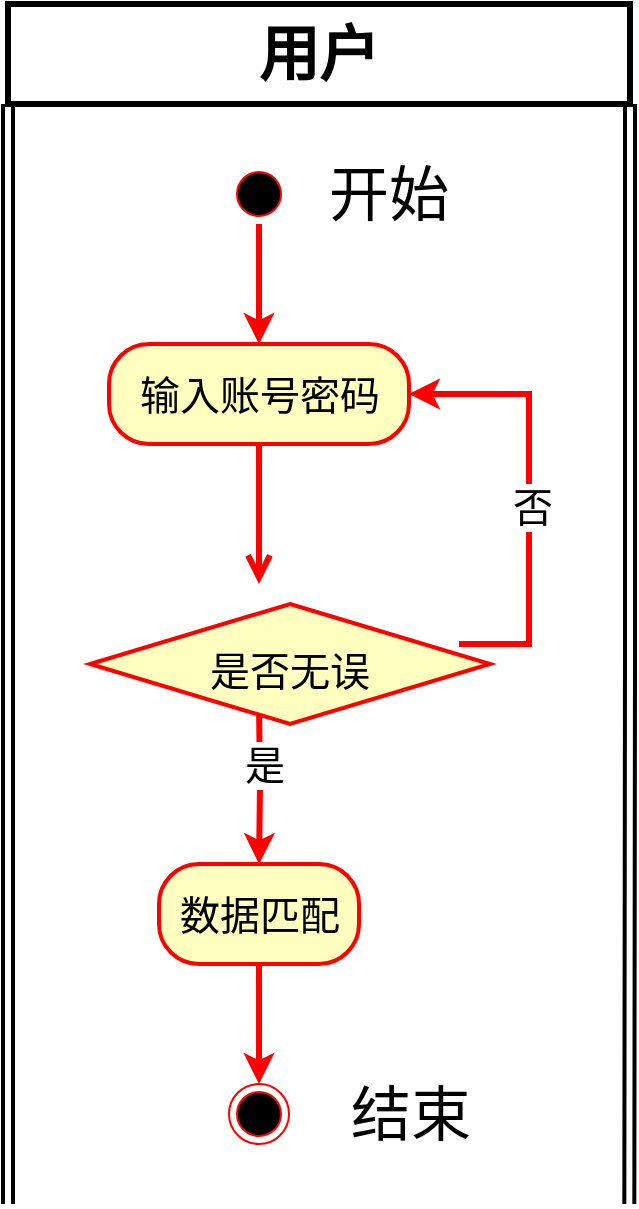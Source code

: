 <mxfile version="24.2.1" type="github">
  <diagram name="第 1 页" id="mR5ox36UCSY_BWb-18im">
    <mxGraphModel dx="1899" dy="1035" grid="1" gridSize="10" guides="1" tooltips="1" connect="1" arrows="1" fold="1" page="1" pageScale="1" pageWidth="400" pageHeight="700" math="0" shadow="0">
      <root>
        <mxCell id="0" />
        <mxCell id="1" parent="0" />
        <mxCell id="CG0-PKDct2mmUirEzO0q-8" style="edgeStyle=orthogonalEdgeStyle;rounded=0;orthogonalLoop=1;jettySize=auto;html=1;exitX=0;exitY=1;exitDx=0;exitDy=0;shape=link;strokeWidth=2;" parent="1" source="CG0-PKDct2mmUirEzO0q-2" edge="1">
          <mxGeometry relative="1" as="geometry">
            <mxPoint x="44" y="650" as="targetPoint" />
          </mxGeometry>
        </mxCell>
        <mxCell id="8hxjPQtYjokS3KxjAwWf-4" style="edgeStyle=orthogonalEdgeStyle;rounded=0;orthogonalLoop=1;jettySize=auto;html=1;exitX=1;exitY=1;exitDx=0;exitDy=0;strokeWidth=2;shape=link;" edge="1" parent="1" source="CG0-PKDct2mmUirEzO0q-2">
          <mxGeometry relative="1" as="geometry">
            <mxPoint x="354.667" y="650" as="targetPoint" />
          </mxGeometry>
        </mxCell>
        <mxCell id="CG0-PKDct2mmUirEzO0q-2" value="用户" style="html=1;whiteSpace=wrap;strokeWidth=3;fontSize=30;fontStyle=1" parent="1" vertex="1">
          <mxGeometry x="44" y="50" width="311" height="50" as="geometry" />
        </mxCell>
        <mxCell id="8hxjPQtYjokS3KxjAwWf-2" style="edgeStyle=orthogonalEdgeStyle;rounded=0;orthogonalLoop=1;jettySize=auto;html=1;exitX=0.5;exitY=1;exitDx=0;exitDy=0;strokeColor=#FF0000;strokeWidth=3;" edge="1" parent="1" source="CG0-PKDct2mmUirEzO0q-11" target="CG0-PKDct2mmUirEzO0q-14">
          <mxGeometry relative="1" as="geometry" />
        </mxCell>
        <mxCell id="CG0-PKDct2mmUirEzO0q-11" value="" style="ellipse;html=1;shape=startState;fillColor=#000000;strokeColor=#ff0000;" parent="1" vertex="1">
          <mxGeometry x="154.5" y="130" width="30" height="30" as="geometry" />
        </mxCell>
        <mxCell id="CG0-PKDct2mmUirEzO0q-13" value="开始" style="text;html=1;align=center;verticalAlign=middle;resizable=0;points=[];autosize=1;strokeColor=none;fillColor=none;fontSize=30;" parent="1" vertex="1">
          <mxGeometry x="193.5" y="120" width="80" height="50" as="geometry" />
        </mxCell>
        <mxCell id="CG0-PKDct2mmUirEzO0q-14" value="&lt;font style=&quot;font-size: 20px;&quot;&gt;输入账号密码&lt;/font&gt;" style="rounded=1;whiteSpace=wrap;html=1;arcSize=40;fontColor=#000000;fillColor=#ffffc0;strokeColor=#ff0000;strokeWidth=2;" parent="1" vertex="1">
          <mxGeometry x="94.5" y="220" width="150" height="50" as="geometry" />
        </mxCell>
        <mxCell id="CG0-PKDct2mmUirEzO0q-15" value="" style="edgeStyle=orthogonalEdgeStyle;html=1;verticalAlign=bottom;endArrow=open;endSize=8;strokeColor=#ff0000;rounded=0;strokeWidth=3;" parent="1" source="CG0-PKDct2mmUirEzO0q-14" edge="1">
          <mxGeometry relative="1" as="geometry">
            <mxPoint x="169.5" y="340" as="targetPoint" />
          </mxGeometry>
        </mxCell>
        <mxCell id="CG0-PKDct2mmUirEzO0q-24" style="edgeStyle=orthogonalEdgeStyle;rounded=0;orthogonalLoop=1;jettySize=auto;html=1;exitX=1;exitY=0.5;exitDx=0;exitDy=0;entryX=1;entryY=0.5;entryDx=0;entryDy=0;strokeWidth=3;strokeColor=#FF0000;fontSize=50;" parent="1" target="CG0-PKDct2mmUirEzO0q-14" edge="1">
          <mxGeometry relative="1" as="geometry">
            <Array as="points">
              <mxPoint x="304.5" y="370" />
              <mxPoint x="304.5" y="245" />
            </Array>
            <mxPoint x="269.5" y="370" as="sourcePoint" />
          </mxGeometry>
        </mxCell>
        <mxCell id="CG0-PKDct2mmUirEzO0q-25" value="否" style="edgeLabel;html=1;align=center;verticalAlign=middle;resizable=0;points=[];fontSize=20;" parent="CG0-PKDct2mmUirEzO0q-24" vertex="1" connectable="0">
          <mxGeometry x="-0.046" y="-1" relative="1" as="geometry">
            <mxPoint y="1" as="offset" />
          </mxGeometry>
        </mxCell>
        <mxCell id="CG0-PKDct2mmUirEzO0q-31" style="edgeStyle=orthogonalEdgeStyle;rounded=0;orthogonalLoop=1;jettySize=auto;html=1;exitX=0.5;exitY=1;exitDx=0;exitDy=0;entryX=0.5;entryY=0;entryDx=0;entryDy=0;strokeWidth=3;strokeColor=#FF0000;" parent="1" target="CG0-PKDct2mmUirEzO0q-28" edge="1">
          <mxGeometry relative="1" as="geometry">
            <mxPoint x="169.5" y="400" as="sourcePoint" />
          </mxGeometry>
        </mxCell>
        <mxCell id="CG0-PKDct2mmUirEzO0q-32" value="是" style="edgeLabel;html=1;align=center;verticalAlign=middle;resizable=0;points=[];fontSize=20;" parent="CG0-PKDct2mmUirEzO0q-31" vertex="1" connectable="0">
          <mxGeometry x="-0.262" y="1" relative="1" as="geometry">
            <mxPoint x="1" as="offset" />
          </mxGeometry>
        </mxCell>
        <mxCell id="CG0-PKDct2mmUirEzO0q-19" value="&lt;font style=&quot;font-size: 20px;&quot;&gt;是否无误&lt;/font&gt;" style="rhombus;whiteSpace=wrap;html=1;fontColor=#000000;fillColor=#ffffc0;strokeColor=#ff0000;fontSize=30;strokeWidth=2;" parent="1" vertex="1">
          <mxGeometry x="85" y="350" width="200" height="60" as="geometry" />
        </mxCell>
        <mxCell id="CG0-PKDct2mmUirEzO0q-34" style="edgeStyle=orthogonalEdgeStyle;rounded=0;orthogonalLoop=1;jettySize=auto;html=1;exitX=0.5;exitY=1;exitDx=0;exitDy=0;entryX=0.5;entryY=0;entryDx=0;entryDy=0;strokeWidth=3;strokeColor=#FF0000;" parent="1" source="CG0-PKDct2mmUirEzO0q-28" target="CG0-PKDct2mmUirEzO0q-33" edge="1">
          <mxGeometry relative="1" as="geometry" />
        </mxCell>
        <mxCell id="CG0-PKDct2mmUirEzO0q-28" value="数据匹配" style="rounded=1;whiteSpace=wrap;html=1;arcSize=40;fontColor=#000000;fillColor=#ffffc0;strokeColor=#ff0000;fontSize=20;strokeWidth=2;" parent="1" vertex="1">
          <mxGeometry x="119.5" y="480" width="100" height="50" as="geometry" />
        </mxCell>
        <mxCell id="CG0-PKDct2mmUirEzO0q-33" value="" style="ellipse;html=1;shape=endState;fillColor=#000000;strokeColor=#ff0000;" parent="1" vertex="1">
          <mxGeometry x="154.5" y="590" width="30" height="30" as="geometry" />
        </mxCell>
        <mxCell id="CG0-PKDct2mmUirEzO0q-35" value="结束" style="text;html=1;align=center;verticalAlign=middle;resizable=0;points=[];autosize=1;strokeColor=none;fillColor=none;fontSize=30;" parent="1" vertex="1">
          <mxGeometry x="204.5" y="580" width="80" height="50" as="geometry" />
        </mxCell>
      </root>
    </mxGraphModel>
  </diagram>
</mxfile>
